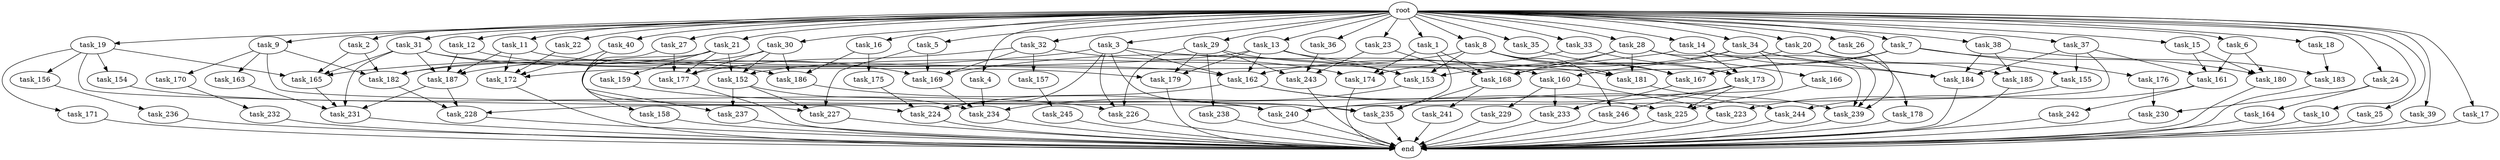 digraph G {
  task_171 [size="858993459.200000"];
  task_32 [size="1.024000"];
  task_226 [size="1236950581.248000"];
  task_156 [size="858993459.200000"];
  task_27 [size="1.024000"];
  task_153 [size="1314259992.576000"];
  task_4 [size="1.024000"];
  task_2 [size="1.024000"];
  task_13 [size="1.024000"];
  task_224 [size="1314259992.576000"];
  task_186 [size="1589137899.520000"];
  task_177 [size="455266533.376000"];
  task_228 [size="1477468749.824000"];
  task_223 [size="584115552.256000"];
  task_245 [size="34359738.368000"];
  task_6 [size="1.024000"];
  task_9 [size="1.024000"];
  task_175 [size="858993459.200000"];
  task_241 [size="549755813.888000"];
  task_159 [size="309237645.312000"];
  task_164 [size="214748364.800000"];
  task_231 [size="1666447310.848000"];
  task_158 [size="309237645.312000"];
  task_183 [size="558345748.480000"];
  task_31 [size="1.024000"];
  task_234 [size="1125281431.552000"];
  task_36 [size="1.024000"];
  task_16 [size="1.024000"];
  task_185 [size="446676598.784000"];
  task_243 [size="1795296329.728000"];
  task_161 [size="1975684956.160000"];
  task_170 [size="34359738.368000"];
  task_155 [size="1408749273.088000"];
  task_10 [size="1.024000"];
  task_229 [size="549755813.888000"];
  task_29 [size="1.024000"];
  task_240 [size="1726576852.992000"];
  task_162 [size="1700807049.216000"];
  task_235 [size="1314259992.576000"];
  task_167 [size="146028888.064000"];
  task_237 [size="249108103.168000"];
  task_26 [size="1.024000"];
  task_25 [size="1.024000"];
  end [size="0.000000"];
  task_184 [size="1443109011.456000"];
  task_7 [size="1.024000"];
  task_239 [size="1692217114.624000"];
  task_180 [size="1194000908.288000"];
  task_18 [size="1.024000"];
  task_12 [size="1.024000"];
  task_230 [size="429496729.600000"];
  task_33 [size="1.024000"];
  task_182 [size="515396075.520000"];
  task_14 [size="1.024000"];
  task_242 [size="137438953.472000"];
  task_24 [size="1.024000"];
  task_173 [size="867583393.792000"];
  task_236 [size="309237645.312000"];
  task_246 [size="171798691.840000"];
  task_154 [size="858993459.200000"];
  task_174 [size="850403524.608000"];
  task_21 [size="1.024000"];
  task_37 [size="1.024000"];
  task_244 [size="171798691.840000"];
  task_187 [size="1700807049.216000"];
  task_23 [size="1.024000"];
  task_176 [size="77309411.328000"];
  root [size="0.000000"];
  task_5 [size="1.024000"];
  task_11 [size="1.024000"];
  task_179 [size="1666447310.848000"];
  task_40 [size="1.024000"];
  task_3 [size="1.024000"];
  task_166 [size="309237645.312000"];
  task_19 [size="1.024000"];
  task_225 [size="309237645.312000"];
  task_39 [size="1.024000"];
  task_232 [size="549755813.888000"];
  task_22 [size="1.024000"];
  task_28 [size="1.024000"];
  task_165 [size="2241972928.512000"];
  task_34 [size="1.024000"];
  task_233 [size="584115552.256000"];
  task_169 [size="798863917.056000"];
  task_17 [size="1.024000"];
  task_168 [size="1632087572.480000"];
  task_20 [size="1.024000"];
  task_178 [size="549755813.888000"];
  task_157 [size="77309411.328000"];
  task_35 [size="1.024000"];
  task_1 [size="1.024000"];
  task_160 [size="858993459.200000"];
  task_181 [size="764504178.688000"];
  task_172 [size="1288490188.800000"];
  task_227 [size="1108101562.368000"];
  task_163 [size="34359738.368000"];
  task_15 [size="1.024000"];
  task_30 [size="1.024000"];
  task_38 [size="1.024000"];
  task_238 [size="549755813.888000"];
  task_152 [size="420906795.008000"];
  task_8 [size="1.024000"];

  task_171 -> end [size="1.000000"];
  task_32 -> task_169 [size="75497472.000000"];
  task_32 -> task_157 [size="75497472.000000"];
  task_32 -> task_177 [size="75497472.000000"];
  task_32 -> task_174 [size="75497472.000000"];
  task_226 -> end [size="1.000000"];
  task_156 -> task_236 [size="301989888.000000"];
  task_27 -> task_237 [size="33554432.000000"];
  task_27 -> task_177 [size="33554432.000000"];
  task_153 -> task_234 [size="75497472.000000"];
  task_4 -> task_234 [size="679477248.000000"];
  task_2 -> task_182 [size="134217728.000000"];
  task_2 -> task_165 [size="134217728.000000"];
  task_13 -> task_172 [size="411041792.000000"];
  task_13 -> task_162 [size="411041792.000000"];
  task_13 -> task_179 [size="411041792.000000"];
  task_13 -> task_153 [size="411041792.000000"];
  task_13 -> task_181 [size="411041792.000000"];
  task_224 -> end [size="1.000000"];
  task_186 -> task_240 [size="679477248.000000"];
  task_177 -> end [size="1.000000"];
  task_228 -> end [size="1.000000"];
  task_223 -> end [size="1.000000"];
  task_245 -> end [size="1.000000"];
  task_6 -> task_161 [size="411041792.000000"];
  task_6 -> task_180 [size="411041792.000000"];
  task_9 -> task_240 [size="33554432.000000"];
  task_9 -> task_163 [size="33554432.000000"];
  task_9 -> task_182 [size="33554432.000000"];
  task_9 -> task_170 [size="33554432.000000"];
  task_175 -> task_224 [size="411041792.000000"];
  task_241 -> end [size="1.000000"];
  task_159 -> task_235 [size="134217728.000000"];
  task_164 -> end [size="1.000000"];
  task_231 -> end [size="1.000000"];
  task_158 -> end [size="1.000000"];
  task_183 -> end [size="1.000000"];
  task_31 -> task_187 [size="679477248.000000"];
  task_31 -> task_231 [size="679477248.000000"];
  task_31 -> task_186 [size="679477248.000000"];
  task_31 -> task_165 [size="679477248.000000"];
  task_31 -> task_179 [size="679477248.000000"];
  task_234 -> end [size="1.000000"];
  task_36 -> task_243 [size="536870912.000000"];
  task_16 -> task_175 [size="838860800.000000"];
  task_16 -> task_186 [size="838860800.000000"];
  task_185 -> end [size="1.000000"];
  task_243 -> end [size="1.000000"];
  task_161 -> task_242 [size="134217728.000000"];
  task_161 -> task_244 [size="134217728.000000"];
  task_170 -> task_232 [size="536870912.000000"];
  task_155 -> task_223 [size="33554432.000000"];
  task_10 -> end [size="1.000000"];
  task_229 -> end [size="1.000000"];
  task_29 -> task_243 [size="536870912.000000"];
  task_29 -> task_238 [size="536870912.000000"];
  task_29 -> task_179 [size="536870912.000000"];
  task_29 -> task_153 [size="536870912.000000"];
  task_29 -> task_226 [size="536870912.000000"];
  task_240 -> end [size="1.000000"];
  task_162 -> task_224 [size="33554432.000000"];
  task_162 -> task_225 [size="33554432.000000"];
  task_162 -> task_244 [size="33554432.000000"];
  task_235 -> end [size="1.000000"];
  task_167 -> task_233 [size="33554432.000000"];
  task_237 -> end [size="1.000000"];
  task_26 -> task_239 [size="679477248.000000"];
  task_25 -> end [size="1.000000"];
  task_184 -> end [size="1.000000"];
  task_7 -> task_167 [size="75497472.000000"];
  task_7 -> task_176 [size="75497472.000000"];
  task_7 -> task_180 [size="75497472.000000"];
  task_7 -> task_152 [size="75497472.000000"];
  task_239 -> end [size="1.000000"];
  task_180 -> end [size="1.000000"];
  task_18 -> task_183 [size="411041792.000000"];
  task_12 -> task_187 [size="536870912.000000"];
  task_12 -> task_169 [size="536870912.000000"];
  task_230 -> end [size="1.000000"];
  task_33 -> task_173 [size="679477248.000000"];
  task_33 -> task_174 [size="679477248.000000"];
  task_182 -> task_228 [size="301989888.000000"];
  task_14 -> task_169 [size="134217728.000000"];
  task_14 -> task_184 [size="134217728.000000"];
  task_14 -> task_173 [size="134217728.000000"];
  task_14 -> task_239 [size="134217728.000000"];
  task_242 -> end [size="1.000000"];
  task_24 -> task_230 [size="209715200.000000"];
  task_24 -> task_164 [size="209715200.000000"];
  task_173 -> task_240 [size="134217728.000000"];
  task_173 -> task_246 [size="134217728.000000"];
  task_173 -> task_225 [size="134217728.000000"];
  task_236 -> end [size="1.000000"];
  task_246 -> end [size="1.000000"];
  task_154 -> task_226 [size="134217728.000000"];
  task_174 -> end [size="1.000000"];
  task_21 -> task_152 [size="301989888.000000"];
  task_21 -> task_158 [size="301989888.000000"];
  task_21 -> task_182 [size="301989888.000000"];
  task_21 -> task_177 [size="301989888.000000"];
  task_21 -> task_159 [size="301989888.000000"];
  task_37 -> task_240 [size="838860800.000000"];
  task_37 -> task_161 [size="838860800.000000"];
  task_37 -> task_155 [size="838860800.000000"];
  task_37 -> task_184 [size="838860800.000000"];
  task_244 -> end [size="1.000000"];
  task_187 -> task_231 [size="838860800.000000"];
  task_187 -> task_228 [size="838860800.000000"];
  task_23 -> task_243 [size="679477248.000000"];
  task_23 -> task_168 [size="679477248.000000"];
  task_176 -> task_230 [size="209715200.000000"];
  root -> task_12 [size="1.000000"];
  root -> task_36 [size="1.000000"];
  root -> task_16 [size="1.000000"];
  root -> task_9 [size="1.000000"];
  root -> task_39 [size="1.000000"];
  root -> task_11 [size="1.000000"];
  root -> task_22 [size="1.000000"];
  root -> task_7 [size="1.000000"];
  root -> task_33 [size="1.000000"];
  root -> task_28 [size="1.000000"];
  root -> task_4 [size="1.000000"];
  root -> task_34 [size="1.000000"];
  root -> task_2 [size="1.000000"];
  root -> task_15 [size="1.000000"];
  root -> task_10 [size="1.000000"];
  root -> task_29 [size="1.000000"];
  root -> task_21 [size="1.000000"];
  root -> task_17 [size="1.000000"];
  root -> task_18 [size="1.000000"];
  root -> task_27 [size="1.000000"];
  root -> task_20 [size="1.000000"];
  root -> task_23 [size="1.000000"];
  root -> task_6 [size="1.000000"];
  root -> task_32 [size="1.000000"];
  root -> task_5 [size="1.000000"];
  root -> task_37 [size="1.000000"];
  root -> task_26 [size="1.000000"];
  root -> task_25 [size="1.000000"];
  root -> task_8 [size="1.000000"];
  root -> task_35 [size="1.000000"];
  root -> task_13 [size="1.000000"];
  root -> task_30 [size="1.000000"];
  root -> task_19 [size="1.000000"];
  root -> task_1 [size="1.000000"];
  root -> task_40 [size="1.000000"];
  root -> task_38 [size="1.000000"];
  root -> task_24 [size="1.000000"];
  root -> task_3 [size="1.000000"];
  root -> task_31 [size="1.000000"];
  root -> task_14 [size="1.000000"];
  task_5 -> task_227 [size="33554432.000000"];
  task_5 -> task_169 [size="33554432.000000"];
  task_11 -> task_187 [size="411041792.000000"];
  task_11 -> task_162 [size="411041792.000000"];
  task_11 -> task_172 [size="411041792.000000"];
  task_179 -> end [size="1.000000"];
  task_40 -> task_224 [size="301989888.000000"];
  task_40 -> task_172 [size="301989888.000000"];
  task_3 -> task_235 [size="536870912.000000"];
  task_3 -> task_162 [size="536870912.000000"];
  task_3 -> task_226 [size="536870912.000000"];
  task_3 -> task_224 [size="536870912.000000"];
  task_3 -> task_160 [size="536870912.000000"];
  task_3 -> task_165 [size="536870912.000000"];
  task_166 -> task_225 [size="134217728.000000"];
  task_19 -> task_227 [size="838860800.000000"];
  task_19 -> task_154 [size="838860800.000000"];
  task_19 -> task_156 [size="838860800.000000"];
  task_19 -> task_165 [size="838860800.000000"];
  task_19 -> task_171 [size="838860800.000000"];
  task_225 -> end [size="1.000000"];
  task_39 -> end [size="1.000000"];
  task_232 -> end [size="1.000000"];
  task_22 -> task_172 [size="134217728.000000"];
  task_28 -> task_181 [size="301989888.000000"];
  task_28 -> task_168 [size="301989888.000000"];
  task_28 -> task_153 [size="301989888.000000"];
  task_28 -> task_166 [size="301989888.000000"];
  task_28 -> task_239 [size="301989888.000000"];
  task_165 -> task_231 [size="33554432.000000"];
  task_34 -> task_160 [size="301989888.000000"];
  task_34 -> task_185 [size="301989888.000000"];
  task_34 -> task_184 [size="301989888.000000"];
  task_34 -> task_162 [size="301989888.000000"];
  task_34 -> task_228 [size="301989888.000000"];
  task_233 -> end [size="1.000000"];
  task_169 -> task_234 [size="134217728.000000"];
  task_17 -> end [size="1.000000"];
  task_168 -> task_235 [size="536870912.000000"];
  task_168 -> task_241 [size="536870912.000000"];
  task_20 -> task_155 [size="536870912.000000"];
  task_20 -> task_168 [size="536870912.000000"];
  task_20 -> task_178 [size="536870912.000000"];
  task_178 -> end [size="1.000000"];
  task_157 -> task_245 [size="33554432.000000"];
  task_35 -> task_167 [size="33554432.000000"];
  task_1 -> task_168 [size="75497472.000000"];
  task_1 -> task_174 [size="75497472.000000"];
  task_1 -> task_235 [size="75497472.000000"];
  task_160 -> task_223 [size="536870912.000000"];
  task_160 -> task_233 [size="536870912.000000"];
  task_160 -> task_229 [size="536870912.000000"];
  task_181 -> task_239 [size="536870912.000000"];
  task_172 -> end [size="1.000000"];
  task_227 -> end [size="1.000000"];
  task_163 -> task_231 [size="75497472.000000"];
  task_15 -> task_161 [size="679477248.000000"];
  task_15 -> task_180 [size="679477248.000000"];
  task_30 -> task_187 [size="33554432.000000"];
  task_30 -> task_186 [size="33554432.000000"];
  task_30 -> task_152 [size="33554432.000000"];
  task_30 -> task_177 [size="33554432.000000"];
  task_38 -> task_183 [size="134217728.000000"];
  task_38 -> task_185 [size="134217728.000000"];
  task_38 -> task_184 [size="134217728.000000"];
  task_238 -> end [size="1.000000"];
  task_152 -> task_227 [size="209715200.000000"];
  task_152 -> task_237 [size="209715200.000000"];
  task_152 -> task_234 [size="209715200.000000"];
  task_8 -> task_167 [size="33554432.000000"];
  task_8 -> task_182 [size="33554432.000000"];
  task_8 -> task_173 [size="33554432.000000"];
  task_8 -> task_246 [size="33554432.000000"];
  task_8 -> task_181 [size="33554432.000000"];
  task_8 -> task_153 [size="33554432.000000"];
}
